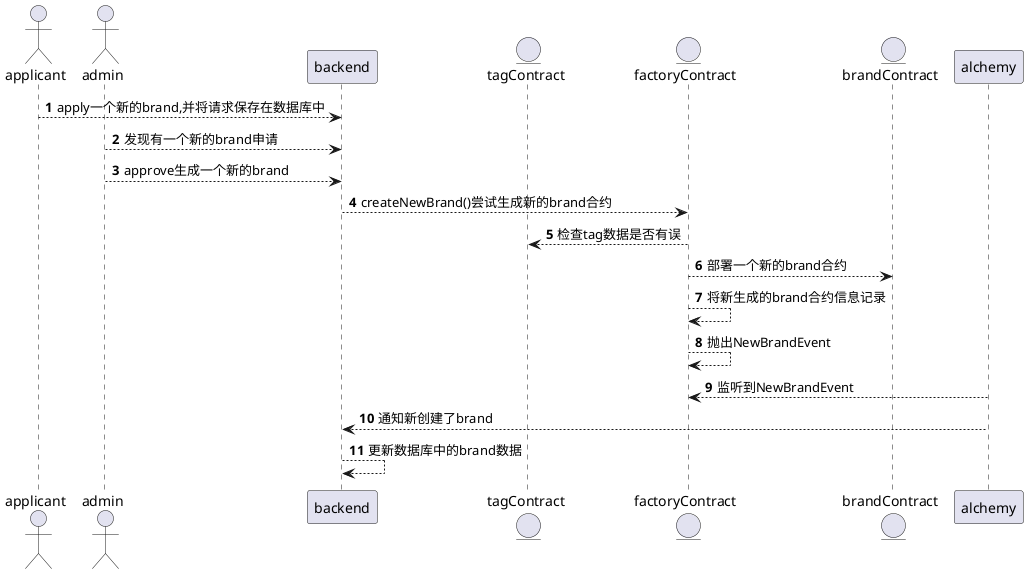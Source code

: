 @startuml
'https://plantuml.com/sequence-diagram

autonumber

actor applicant as applicant
actor admin as admin
participant backend as backend
entity tagContract as tagContract
entity factoryContract as factoryContract
entity brandContract as brandContract
participant alchemy as alchemy

applicant --> backend: apply一个新的brand,并将请求保存在数据库中
admin --> backend: 发现有一个新的brand申请
admin --> backend: approve生成一个新的brand
backend --> factoryContract: createNewBrand()尝试生成新的brand合约
factoryContract --> tagContract: 检查tag数据是否有误
factoryContract --> brandContract: 部署一个新的brand合约
factoryContract --> factoryContract: 将新生成的brand合约信息记录
factoryContract --> factoryContract: 抛出NewBrandEvent
alchemy --> factoryContract:监听到NewBrandEvent
alchemy --> backend: 通知新创建了brand
backend --> backend: 更新数据库中的brand数据

@enduml